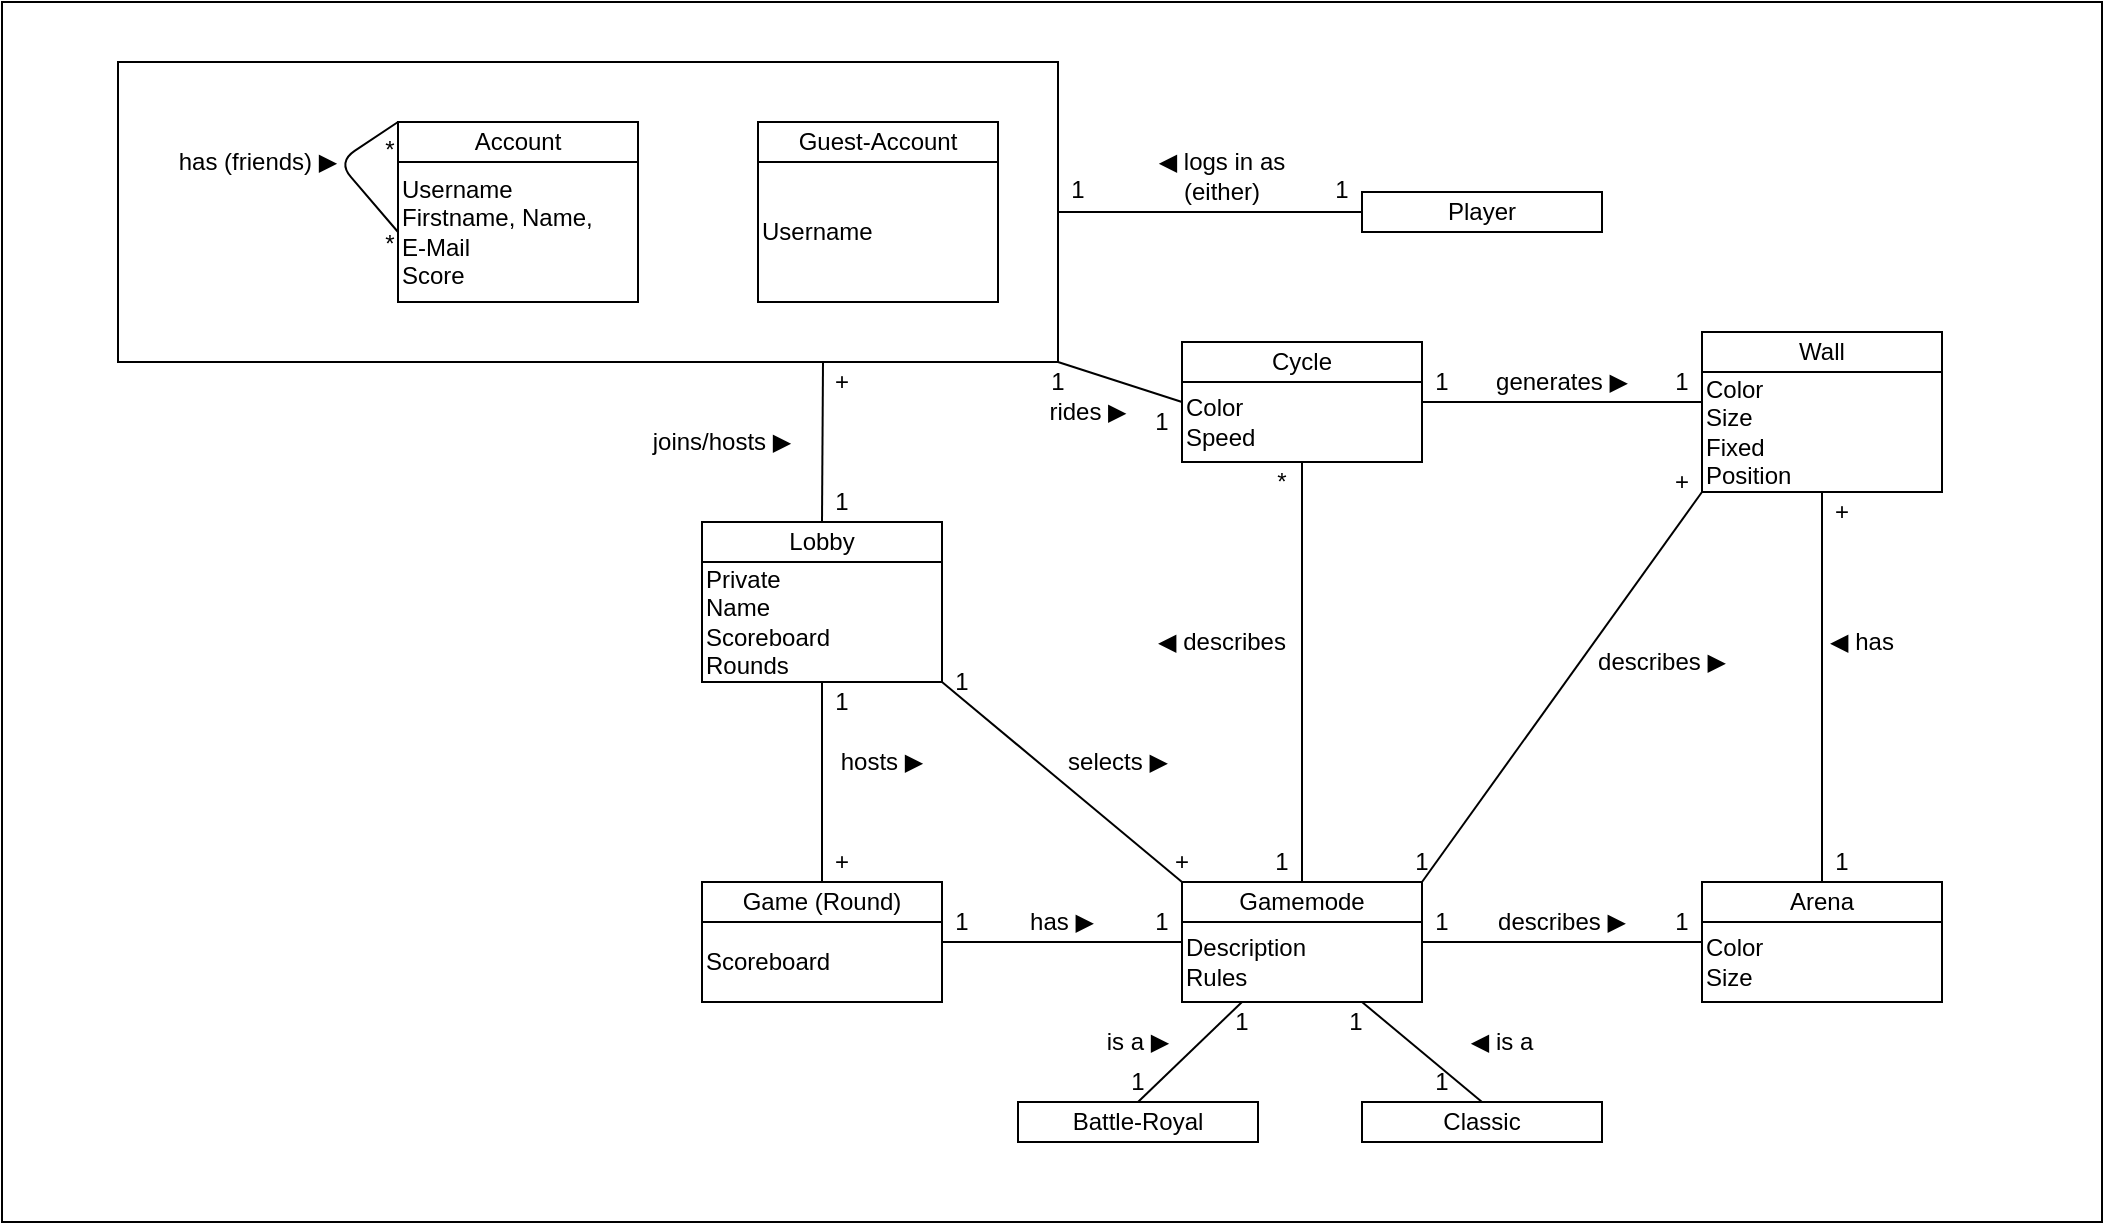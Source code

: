 <mxfile version="12.9.7" type="device"><diagram id="cNQ3ZZWRNFYJy2N6uu3y" name="Page-1"><mxGraphModel dx="2946" dy="745" grid="1" gridSize="10" guides="1" tooltips="1" connect="1" arrows="1" fold="1" page="1" pageScale="1" pageWidth="827" pageHeight="1169" math="0" shadow="0"><root><mxCell id="0"/><mxCell id="1" parent="0"/><mxCell id="5IUSV-WLGbgh2kZeh17x-128" value="" style="rounded=0;whiteSpace=wrap;html=1;" vertex="1" parent="1"><mxGeometry x="-1090" y="20" width="1050" height="610" as="geometry"/></mxCell><mxCell id="5IUSV-WLGbgh2kZeh17x-101" value="" style="rounded=0;whiteSpace=wrap;html=1;" vertex="1" parent="1"><mxGeometry x="-1032" y="50" width="470" height="150" as="geometry"/></mxCell><mxCell id="5IUSV-WLGbgh2kZeh17x-2" value="&lt;div align=&quot;center&quot;&gt;&lt;br&gt;&lt;/div&gt;" style="rounded=0;whiteSpace=wrap;html=1;" vertex="1" parent="1"><mxGeometry x="-892" y="80" width="120" height="90" as="geometry"/></mxCell><mxCell id="5IUSV-WLGbgh2kZeh17x-3" value="Account" style="rounded=0;whiteSpace=wrap;html=1;" vertex="1" parent="1"><mxGeometry x="-892" y="80" width="120" height="20" as="geometry"/></mxCell><mxCell id="5IUSV-WLGbgh2kZeh17x-4" value="" style="rounded=0;whiteSpace=wrap;html=1;" vertex="1" parent="1"><mxGeometry x="-740" y="460" width="120" height="60" as="geometry"/></mxCell><mxCell id="5IUSV-WLGbgh2kZeh17x-5" value="Game (Round)" style="rounded=0;whiteSpace=wrap;html=1;" vertex="1" parent="1"><mxGeometry x="-740" y="460" width="120" height="20" as="geometry"/></mxCell><mxCell id="5IUSV-WLGbgh2kZeh17x-6" value="" style="rounded=0;whiteSpace=wrap;html=1;" vertex="1" parent="1"><mxGeometry x="-500" y="460" width="120" height="60" as="geometry"/></mxCell><mxCell id="5IUSV-WLGbgh2kZeh17x-7" value="Gamemode" style="rounded=0;whiteSpace=wrap;html=1;" vertex="1" parent="1"><mxGeometry x="-500" y="460" width="120" height="20" as="geometry"/></mxCell><mxCell id="5IUSV-WLGbgh2kZeh17x-8" value="" style="rounded=0;whiteSpace=wrap;html=1;" vertex="1" parent="1"><mxGeometry x="-740" y="280" width="120" height="80" as="geometry"/></mxCell><mxCell id="5IUSV-WLGbgh2kZeh17x-9" value="Lobby" style="rounded=0;whiteSpace=wrap;html=1;" vertex="1" parent="1"><mxGeometry x="-740" y="280" width="120" height="20" as="geometry"/></mxCell><mxCell id="5IUSV-WLGbgh2kZeh17x-10" value="&lt;div&gt;Username&lt;/div&gt;&lt;div&gt;Firstname, Name,&lt;/div&gt;&lt;div&gt;E-Mail&lt;br&gt;&lt;/div&gt;&lt;div&gt;Score&lt;br&gt;&lt;/div&gt;" style="text;html=1;strokeColor=none;fillColor=none;align=left;verticalAlign=middle;whiteSpace=wrap;rounded=0;" vertex="1" parent="1"><mxGeometry x="-892" y="100" width="120" height="70" as="geometry"/></mxCell><mxCell id="5IUSV-WLGbgh2kZeh17x-14" value="+" style="text;html=1;strokeColor=none;fillColor=none;align=center;verticalAlign=middle;whiteSpace=wrap;rounded=0;" vertex="1" parent="1"><mxGeometry x="-690" y="200" width="40" height="20" as="geometry"/></mxCell><mxCell id="5IUSV-WLGbgh2kZeh17x-15" value="1" style="text;html=1;strokeColor=none;fillColor=none;align=center;verticalAlign=middle;whiteSpace=wrap;rounded=0;" vertex="1" parent="1"><mxGeometry x="-690" y="260" width="40" height="20" as="geometry"/></mxCell><mxCell id="5IUSV-WLGbgh2kZeh17x-16" value="joins/hosts ▶" style="text;html=1;strokeColor=none;fillColor=none;align=center;verticalAlign=middle;whiteSpace=wrap;rounded=0;" vertex="1" parent="1"><mxGeometry x="-770" y="230" width="80" height="20" as="geometry"/></mxCell><mxCell id="5IUSV-WLGbgh2kZeh17x-17" value="" style="endArrow=none;html=1;entryX=0.25;entryY=0;entryDx=0;entryDy=0;exitX=0.25;exitY=1;exitDx=0;exitDy=0;" edge="1" parent="1" source="5IUSV-WLGbgh2kZeh17x-19" target="5IUSV-WLGbgh2kZeh17x-18"><mxGeometry width="50" height="50" relative="1" as="geometry"><mxPoint x="-680.48" y="460" as="sourcePoint"/><mxPoint x="-680.48" y="340" as="targetPoint"/></mxGeometry></mxCell><mxCell id="5IUSV-WLGbgh2kZeh17x-18" value="1" style="text;html=1;strokeColor=none;fillColor=none;align=center;verticalAlign=middle;whiteSpace=wrap;rounded=0;" vertex="1" parent="1"><mxGeometry x="-690" y="360" width="40" height="20" as="geometry"/></mxCell><mxCell id="5IUSV-WLGbgh2kZeh17x-19" value="+" style="text;html=1;strokeColor=none;fillColor=none;align=center;verticalAlign=middle;whiteSpace=wrap;rounded=0;" vertex="1" parent="1"><mxGeometry x="-690" y="440" width="40" height="20" as="geometry"/></mxCell><mxCell id="5IUSV-WLGbgh2kZeh17x-20" value="hosts ▶" style="text;html=1;strokeColor=none;fillColor=none;align=center;verticalAlign=middle;whiteSpace=wrap;rounded=0;" vertex="1" parent="1"><mxGeometry x="-680" y="390" width="60" height="20" as="geometry"/></mxCell><mxCell id="5IUSV-WLGbgh2kZeh17x-21" value="" style="endArrow=none;html=1;exitX=1;exitY=0.5;exitDx=0;exitDy=0;entryX=0;entryY=0.5;entryDx=0;entryDy=0;" edge="1" parent="1" source="5IUSV-WLGbgh2kZeh17x-4" target="5IUSV-WLGbgh2kZeh17x-6"><mxGeometry width="50" height="50" relative="1" as="geometry"><mxPoint x="-480" y="400" as="sourcePoint"/><mxPoint x="-430" y="350" as="targetPoint"/></mxGeometry></mxCell><mxCell id="5IUSV-WLGbgh2kZeh17x-22" value="1" style="text;html=1;strokeColor=none;fillColor=none;align=center;verticalAlign=middle;whiteSpace=wrap;rounded=0;" vertex="1" parent="1"><mxGeometry x="-630" y="470" width="40" height="20" as="geometry"/></mxCell><mxCell id="5IUSV-WLGbgh2kZeh17x-23" value="1" style="text;html=1;strokeColor=none;fillColor=none;align=center;verticalAlign=middle;whiteSpace=wrap;rounded=0;" vertex="1" parent="1"><mxGeometry x="-530" y="470" width="40" height="20" as="geometry"/></mxCell><mxCell id="5IUSV-WLGbgh2kZeh17x-24" value="has ▶" style="text;html=1;strokeColor=none;fillColor=none;align=center;verticalAlign=middle;whiteSpace=wrap;rounded=0;" vertex="1" parent="1"><mxGeometry x="-590" y="470" width="60" height="20" as="geometry"/></mxCell><mxCell id="5IUSV-WLGbgh2kZeh17x-25" value="" style="rounded=0;whiteSpace=wrap;html=1;" vertex="1" parent="1"><mxGeometry x="-500" y="190" width="120" height="60" as="geometry"/></mxCell><mxCell id="5IUSV-WLGbgh2kZeh17x-26" value="Cycle" style="rounded=0;whiteSpace=wrap;html=1;" vertex="1" parent="1"><mxGeometry x="-500" y="190" width="120" height="20" as="geometry"/></mxCell><mxCell id="5IUSV-WLGbgh2kZeh17x-28" value="1" style="text;html=1;strokeColor=none;fillColor=none;align=center;verticalAlign=middle;whiteSpace=wrap;rounded=0;" vertex="1" parent="1"><mxGeometry x="-582" y="200" width="40" height="20" as="geometry"/></mxCell><mxCell id="5IUSV-WLGbgh2kZeh17x-29" value="1" style="text;html=1;strokeColor=none;fillColor=none;align=center;verticalAlign=middle;whiteSpace=wrap;rounded=0;" vertex="1" parent="1"><mxGeometry x="-530" y="220" width="40" height="20" as="geometry"/></mxCell><mxCell id="5IUSV-WLGbgh2kZeh17x-30" value="rides ▶" style="text;html=1;strokeColor=none;fillColor=none;align=center;verticalAlign=middle;whiteSpace=wrap;rounded=0;" vertex="1" parent="1"><mxGeometry x="-577" y="215" width="60" height="20" as="geometry"/></mxCell><mxCell id="5IUSV-WLGbgh2kZeh17x-31" value="&lt;div&gt;Color&lt;/div&gt;Speed" style="text;html=1;strokeColor=none;fillColor=none;align=left;verticalAlign=middle;whiteSpace=wrap;rounded=0;" vertex="1" parent="1"><mxGeometry x="-500" y="210" width="120" height="40" as="geometry"/></mxCell><mxCell id="5IUSV-WLGbgh2kZeh17x-32" value="&lt;div&gt;Private&lt;br&gt;&lt;/div&gt;&lt;div&gt;Name&lt;/div&gt;&lt;div&gt;Scoreboard&lt;/div&gt;&lt;div&gt;Rounds&lt;br&gt;&lt;/div&gt;" style="text;html=1;strokeColor=none;fillColor=none;align=left;verticalAlign=middle;whiteSpace=wrap;rounded=0;" vertex="1" parent="1"><mxGeometry x="-740" y="300" width="120" height="60" as="geometry"/></mxCell><mxCell id="5IUSV-WLGbgh2kZeh17x-33" value="&lt;div&gt;Description&lt;/div&gt;Rules" style="text;html=1;strokeColor=none;fillColor=none;align=left;verticalAlign=middle;whiteSpace=wrap;rounded=0;" vertex="1" parent="1"><mxGeometry x="-500" y="480" width="120" height="40" as="geometry"/></mxCell><mxCell id="5IUSV-WLGbgh2kZeh17x-34" value="Scoreboard" style="text;html=1;strokeColor=none;fillColor=none;align=left;verticalAlign=middle;whiteSpace=wrap;rounded=0;" vertex="1" parent="1"><mxGeometry x="-740" y="480" width="120" height="40" as="geometry"/></mxCell><mxCell id="5IUSV-WLGbgh2kZeh17x-37" value="" style="rounded=0;whiteSpace=wrap;html=1;" vertex="1" parent="1"><mxGeometry x="-240" y="460" width="120" height="60" as="geometry"/></mxCell><mxCell id="5IUSV-WLGbgh2kZeh17x-38" value="Arena" style="rounded=0;whiteSpace=wrap;html=1;" vertex="1" parent="1"><mxGeometry x="-240" y="460" width="120" height="20" as="geometry"/></mxCell><mxCell id="5IUSV-WLGbgh2kZeh17x-39" value="" style="endArrow=none;html=1;exitX=0.25;exitY=1;exitDx=0;exitDy=0;entryX=0.75;entryY=1;entryDx=0;entryDy=0;" edge="1" parent="1" source="5IUSV-WLGbgh2kZeh17x-40" target="5IUSV-WLGbgh2kZeh17x-41"><mxGeometry width="50" height="50" relative="1" as="geometry"><mxPoint x="-380" y="490" as="sourcePoint"/><mxPoint x="-260" y="490" as="targetPoint"/></mxGeometry></mxCell><mxCell id="5IUSV-WLGbgh2kZeh17x-40" value="1" style="text;html=1;strokeColor=none;fillColor=none;align=center;verticalAlign=middle;whiteSpace=wrap;rounded=0;" vertex="1" parent="1"><mxGeometry x="-390" y="470" width="40" height="20" as="geometry"/></mxCell><mxCell id="5IUSV-WLGbgh2kZeh17x-41" value="1" style="text;html=1;strokeColor=none;fillColor=none;align=center;verticalAlign=middle;whiteSpace=wrap;rounded=0;" vertex="1" parent="1"><mxGeometry x="-270" y="470" width="40" height="20" as="geometry"/></mxCell><mxCell id="5IUSV-WLGbgh2kZeh17x-42" value="describes ▶" style="text;html=1;strokeColor=none;fillColor=none;align=center;verticalAlign=middle;whiteSpace=wrap;rounded=0;" vertex="1" parent="1"><mxGeometry x="-350" y="470" width="80" height="20" as="geometry"/></mxCell><mxCell id="5IUSV-WLGbgh2kZeh17x-43" value="" style="rounded=0;whiteSpace=wrap;html=1;" vertex="1" parent="1"><mxGeometry x="-240" y="185" width="120" height="80" as="geometry"/></mxCell><mxCell id="5IUSV-WLGbgh2kZeh17x-44" value="Wall" style="rounded=0;whiteSpace=wrap;html=1;" vertex="1" parent="1"><mxGeometry x="-240" y="185" width="120" height="20" as="geometry"/></mxCell><mxCell id="5IUSV-WLGbgh2kZeh17x-45" value="&lt;div&gt;Color&lt;/div&gt;&lt;div&gt;Size&lt;/div&gt;&lt;div&gt;Fixed&lt;/div&gt;&lt;div&gt;Position&lt;br&gt;&lt;/div&gt;" style="text;html=1;strokeColor=none;fillColor=none;align=left;verticalAlign=middle;whiteSpace=wrap;rounded=0;" vertex="1" parent="1"><mxGeometry x="-240" y="205" width="120" height="60" as="geometry"/></mxCell><mxCell id="5IUSV-WLGbgh2kZeh17x-46" value="" style="endArrow=none;html=1;exitX=1;exitY=0.25;exitDx=0;exitDy=0;entryX=0;entryY=0.25;entryDx=0;entryDy=0;" edge="1" parent="1" source="5IUSV-WLGbgh2kZeh17x-31" target="5IUSV-WLGbgh2kZeh17x-45"><mxGeometry width="50" height="50" relative="1" as="geometry"><mxPoint x="-330" y="360" as="sourcePoint"/><mxPoint x="-280" y="310" as="targetPoint"/></mxGeometry></mxCell><mxCell id="5IUSV-WLGbgh2kZeh17x-47" value="" style="endArrow=none;html=1;exitX=0.5;exitY=0;exitDx=0;exitDy=0;entryX=0.5;entryY=1;entryDx=0;entryDy=0;" edge="1" parent="1" source="5IUSV-WLGbgh2kZeh17x-38" target="5IUSV-WLGbgh2kZeh17x-45"><mxGeometry width="50" height="50" relative="1" as="geometry"><mxPoint x="-370" y="230" as="sourcePoint"/><mxPoint x="-230" y="230" as="targetPoint"/></mxGeometry></mxCell><mxCell id="5IUSV-WLGbgh2kZeh17x-48" value="1" style="text;html=1;strokeColor=none;fillColor=none;align=center;verticalAlign=middle;whiteSpace=wrap;rounded=0;" vertex="1" parent="1"><mxGeometry x="-390" y="200" width="40" height="20" as="geometry"/></mxCell><mxCell id="5IUSV-WLGbgh2kZeh17x-49" value="1" style="text;html=1;strokeColor=none;fillColor=none;align=center;verticalAlign=middle;whiteSpace=wrap;rounded=0;" vertex="1" parent="1"><mxGeometry x="-270" y="200" width="40" height="20" as="geometry"/></mxCell><mxCell id="5IUSV-WLGbgh2kZeh17x-50" value="1" style="text;html=1;strokeColor=none;fillColor=none;align=center;verticalAlign=middle;whiteSpace=wrap;rounded=0;" vertex="1" parent="1"><mxGeometry x="-190" y="440" width="40" height="20" as="geometry"/></mxCell><mxCell id="5IUSV-WLGbgh2kZeh17x-51" value="+" style="text;html=1;strokeColor=none;fillColor=none;align=center;verticalAlign=middle;whiteSpace=wrap;rounded=0;" vertex="1" parent="1"><mxGeometry x="-190" y="265" width="40" height="20" as="geometry"/></mxCell><mxCell id="5IUSV-WLGbgh2kZeh17x-52" value="generates ▶" style="text;html=1;strokeColor=none;fillColor=none;align=center;verticalAlign=middle;whiteSpace=wrap;rounded=0;" vertex="1" parent="1"><mxGeometry x="-350" y="200" width="80" height="20" as="geometry"/></mxCell><mxCell id="5IUSV-WLGbgh2kZeh17x-53" value="◀ has" style="text;html=1;strokeColor=none;fillColor=none;align=center;verticalAlign=middle;whiteSpace=wrap;rounded=0;" vertex="1" parent="1"><mxGeometry x="-200" y="330" width="80" height="20" as="geometry"/></mxCell><mxCell id="5IUSV-WLGbgh2kZeh17x-54" value="" style="endArrow=none;html=1;exitX=1;exitY=0;exitDx=0;exitDy=0;entryX=0;entryY=1;entryDx=0;entryDy=0;" edge="1" parent="1" source="5IUSV-WLGbgh2kZeh17x-7" target="5IUSV-WLGbgh2kZeh17x-45"><mxGeometry width="50" height="50" relative="1" as="geometry"><mxPoint x="-390" y="450" as="sourcePoint"/><mxPoint x="-340" y="400" as="targetPoint"/></mxGeometry></mxCell><mxCell id="5IUSV-WLGbgh2kZeh17x-55" value="1" style="text;html=1;strokeColor=none;fillColor=none;align=center;verticalAlign=middle;whiteSpace=wrap;rounded=0;" vertex="1" parent="1"><mxGeometry x="-400" y="440" width="40" height="20" as="geometry"/></mxCell><mxCell id="5IUSV-WLGbgh2kZeh17x-56" value="+" style="text;html=1;strokeColor=none;fillColor=none;align=center;verticalAlign=middle;whiteSpace=wrap;rounded=0;" vertex="1" parent="1"><mxGeometry x="-270" y="250" width="40" height="20" as="geometry"/></mxCell><mxCell id="5IUSV-WLGbgh2kZeh17x-57" value="describes ▶" style="text;html=1;strokeColor=none;fillColor=none;align=center;verticalAlign=middle;whiteSpace=wrap;rounded=0;" vertex="1" parent="1"><mxGeometry x="-300" y="340" width="80" height="20" as="geometry"/></mxCell><mxCell id="5IUSV-WLGbgh2kZeh17x-58" value="&lt;div&gt;Color&lt;/div&gt;Size" style="text;html=1;strokeColor=none;fillColor=none;align=left;verticalAlign=middle;whiteSpace=wrap;rounded=0;" vertex="1" parent="1"><mxGeometry x="-240" y="480" width="120" height="40" as="geometry"/></mxCell><mxCell id="5IUSV-WLGbgh2kZeh17x-70" value="" style="endArrow=none;html=1;entryX=0.5;entryY=1;entryDx=0;entryDy=0;exitX=0.5;exitY=0;exitDx=0;exitDy=0;" edge="1" parent="1" source="5IUSV-WLGbgh2kZeh17x-73" target="5IUSV-WLGbgh2kZeh17x-31"><mxGeometry width="50" height="50" relative="1" as="geometry"><mxPoint x="-500" y="390" as="sourcePoint"/><mxPoint x="-450" y="340" as="targetPoint"/></mxGeometry></mxCell><mxCell id="5IUSV-WLGbgh2kZeh17x-71" value="◀ describes" style="text;html=1;strokeColor=none;fillColor=none;align=center;verticalAlign=middle;whiteSpace=wrap;rounded=0;" vertex="1" parent="1"><mxGeometry x="-520" y="330" width="80" height="20" as="geometry"/></mxCell><mxCell id="5IUSV-WLGbgh2kZeh17x-72" value="1" style="text;html=1;strokeColor=none;fillColor=none;align=center;verticalAlign=middle;whiteSpace=wrap;rounded=0;" vertex="1" parent="1"><mxGeometry x="-470" y="440" width="40" height="20" as="geometry"/></mxCell><mxCell id="5IUSV-WLGbgh2kZeh17x-73" value="*" style="text;html=1;strokeColor=none;fillColor=none;align=center;verticalAlign=middle;whiteSpace=wrap;rounded=0;" vertex="1" parent="1"><mxGeometry x="-470" y="250" width="40" height="20" as="geometry"/></mxCell><mxCell id="5IUSV-WLGbgh2kZeh17x-74" value="" style="endArrow=none;html=1;entryX=0.5;entryY=1;entryDx=0;entryDy=0;exitX=0.5;exitY=0;exitDx=0;exitDy=0;" edge="1" parent="1" source="5IUSV-WLGbgh2kZeh17x-7" target="5IUSV-WLGbgh2kZeh17x-31"><mxGeometry width="50" height="50" relative="1" as="geometry"><mxPoint x="-440" y="460" as="sourcePoint"/><mxPoint x="-440" y="250" as="targetPoint"/></mxGeometry></mxCell><mxCell id="5IUSV-WLGbgh2kZeh17x-90" value="Player" style="rounded=0;whiteSpace=wrap;html=1;" vertex="1" parent="1"><mxGeometry x="-410" y="115" width="120" height="20" as="geometry"/></mxCell><mxCell id="5IUSV-WLGbgh2kZeh17x-92" value="*" style="text;html=1;strokeColor=none;fillColor=none;align=center;verticalAlign=middle;whiteSpace=wrap;rounded=0;" vertex="1" parent="1"><mxGeometry x="-916" y="84" width="40" height="20" as="geometry"/></mxCell><mxCell id="5IUSV-WLGbgh2kZeh17x-95" value="*" style="text;html=1;strokeColor=none;fillColor=none;align=center;verticalAlign=middle;whiteSpace=wrap;rounded=0;" vertex="1" parent="1"><mxGeometry x="-918" y="131" width="44" height="20" as="geometry"/></mxCell><mxCell id="5IUSV-WLGbgh2kZeh17x-96" value="" style="endArrow=none;html=1;entryX=0;entryY=0.5;entryDx=0;entryDy=0;exitX=0;exitY=0;exitDx=0;exitDy=0;" edge="1" parent="1" source="5IUSV-WLGbgh2kZeh17x-3" target="5IUSV-WLGbgh2kZeh17x-10"><mxGeometry width="50" height="50" relative="1" as="geometry"><mxPoint x="-1052" y="10" as="sourcePoint"/><mxPoint x="-1098" y="-69.75" as="targetPoint"/><Array as="points"><mxPoint x="-922" y="100"/></Array></mxGeometry></mxCell><mxCell id="5IUSV-WLGbgh2kZeh17x-97" value="has (friends) ▶" style="text;html=1;strokeColor=none;fillColor=none;align=center;verticalAlign=middle;whiteSpace=wrap;rounded=0;" vertex="1" parent="1"><mxGeometry x="-1022" y="90" width="120" height="20" as="geometry"/></mxCell><mxCell id="5IUSV-WLGbgh2kZeh17x-98" value="&lt;div align=&quot;center&quot;&gt;&lt;br&gt;&lt;/div&gt;" style="rounded=0;whiteSpace=wrap;html=1;" vertex="1" parent="1"><mxGeometry x="-712" y="80" width="120" height="90" as="geometry"/></mxCell><mxCell id="5IUSV-WLGbgh2kZeh17x-99" value="Guest-Account" style="rounded=0;whiteSpace=wrap;html=1;" vertex="1" parent="1"><mxGeometry x="-712" y="80" width="120" height="20" as="geometry"/></mxCell><mxCell id="5IUSV-WLGbgh2kZeh17x-100" value="Username" style="text;html=1;strokeColor=none;fillColor=none;align=left;verticalAlign=middle;whiteSpace=wrap;rounded=0;" vertex="1" parent="1"><mxGeometry x="-712" y="100" width="120" height="70" as="geometry"/></mxCell><mxCell id="5IUSV-WLGbgh2kZeh17x-102" value="" style="endArrow=none;html=1;exitX=0.25;exitY=1;exitDx=0;exitDy=0;entryX=0.75;entryY=1;entryDx=0;entryDy=0;" edge="1" parent="1" target="5IUSV-WLGbgh2kZeh17x-101"><mxGeometry width="50" height="50" relative="1" as="geometry"><mxPoint x="-680" y="280" as="sourcePoint"/><mxPoint x="-677" y="200" as="targetPoint"/></mxGeometry></mxCell><mxCell id="5IUSV-WLGbgh2kZeh17x-103" value="" style="endArrow=none;html=1;exitX=0.5;exitY=0;exitDx=0;exitDy=0;entryX=0;entryY=0.25;entryDx=0;entryDy=0;" edge="1" parent="1" source="5IUSV-WLGbgh2kZeh17x-28" target="5IUSV-WLGbgh2kZeh17x-31"><mxGeometry width="50" height="50" relative="1" as="geometry"><mxPoint x="-550" y="180" as="sourcePoint"/><mxPoint x="-500" y="130" as="targetPoint"/></mxGeometry></mxCell><mxCell id="5IUSV-WLGbgh2kZeh17x-104" value="" style="endArrow=none;html=1;entryX=0;entryY=0.5;entryDx=0;entryDy=0;exitX=1;exitY=0.5;exitDx=0;exitDy=0;" edge="1" parent="1" source="5IUSV-WLGbgh2kZeh17x-101"><mxGeometry width="50" height="50" relative="1" as="geometry"><mxPoint x="-520" y="130" as="sourcePoint"/><mxPoint x="-410" y="125" as="targetPoint"/></mxGeometry></mxCell><mxCell id="5IUSV-WLGbgh2kZeh17x-105" value="1" style="text;html=1;strokeColor=none;fillColor=none;align=center;verticalAlign=middle;whiteSpace=wrap;rounded=0;" vertex="1" parent="1"><mxGeometry x="-572" y="104" width="40" height="20" as="geometry"/></mxCell><mxCell id="5IUSV-WLGbgh2kZeh17x-106" value="1" style="text;html=1;strokeColor=none;fillColor=none;align=center;verticalAlign=middle;whiteSpace=wrap;rounded=0;" vertex="1" parent="1"><mxGeometry x="-440" y="104" width="40" height="20" as="geometry"/></mxCell><mxCell id="5IUSV-WLGbgh2kZeh17x-108" value="&lt;div&gt;◀ logs in as&lt;/div&gt;&lt;div&gt;(either)&lt;br&gt;&lt;/div&gt;" style="text;html=1;strokeColor=none;fillColor=none;align=center;verticalAlign=middle;whiteSpace=wrap;rounded=0;" vertex="1" parent="1"><mxGeometry x="-520" y="90" width="80" height="34" as="geometry"/></mxCell><mxCell id="5IUSV-WLGbgh2kZeh17x-110" value="Classic" style="rounded=0;whiteSpace=wrap;html=1;" vertex="1" parent="1"><mxGeometry x="-410" y="570" width="120" height="20" as="geometry"/></mxCell><mxCell id="5IUSV-WLGbgh2kZeh17x-113" value="Battle-Royal" style="rounded=0;whiteSpace=wrap;html=1;" vertex="1" parent="1"><mxGeometry x="-582" y="570" width="120" height="20" as="geometry"/></mxCell><mxCell id="5IUSV-WLGbgh2kZeh17x-114" value="" style="endArrow=none;html=1;entryX=0.25;entryY=1;entryDx=0;entryDy=0;exitX=0.5;exitY=0;exitDx=0;exitDy=0;" edge="1" parent="1" source="5IUSV-WLGbgh2kZeh17x-113" target="5IUSV-WLGbgh2kZeh17x-33"><mxGeometry width="50" height="50" relative="1" as="geometry"><mxPoint x="-530" y="580" as="sourcePoint"/><mxPoint x="-480" y="530" as="targetPoint"/></mxGeometry></mxCell><mxCell id="5IUSV-WLGbgh2kZeh17x-115" value="" style="endArrow=none;html=1;entryX=0.75;entryY=1;entryDx=0;entryDy=0;exitX=0.5;exitY=0;exitDx=0;exitDy=0;" edge="1" parent="1" source="5IUSV-WLGbgh2kZeh17x-110" target="5IUSV-WLGbgh2kZeh17x-33"><mxGeometry width="50" height="50" relative="1" as="geometry"><mxPoint x="-360" y="560" as="sourcePoint"/><mxPoint x="-300" y="540" as="targetPoint"/></mxGeometry></mxCell><mxCell id="5IUSV-WLGbgh2kZeh17x-116" value="is a ▶" style="text;html=1;strokeColor=none;fillColor=none;align=center;verticalAlign=middle;whiteSpace=wrap;rounded=0;" vertex="1" parent="1"><mxGeometry x="-552" y="530" width="60" height="20" as="geometry"/></mxCell><mxCell id="5IUSV-WLGbgh2kZeh17x-117" value="◀ is a" style="text;html=1;strokeColor=none;fillColor=none;align=center;verticalAlign=middle;whiteSpace=wrap;rounded=0;" vertex="1" parent="1"><mxGeometry x="-380" y="530" width="80" height="20" as="geometry"/></mxCell><mxCell id="5IUSV-WLGbgh2kZeh17x-118" value="1" style="text;html=1;strokeColor=none;fillColor=none;align=center;verticalAlign=middle;whiteSpace=wrap;rounded=0;" vertex="1" parent="1"><mxGeometry x="-542" y="550" width="40" height="20" as="geometry"/></mxCell><mxCell id="5IUSV-WLGbgh2kZeh17x-119" value="1" style="text;html=1;strokeColor=none;fillColor=none;align=center;verticalAlign=middle;whiteSpace=wrap;rounded=0;" vertex="1" parent="1"><mxGeometry x="-433.5" y="520" width="40" height="20" as="geometry"/></mxCell><mxCell id="5IUSV-WLGbgh2kZeh17x-120" value="1" style="text;html=1;strokeColor=none;fillColor=none;align=center;verticalAlign=middle;whiteSpace=wrap;rounded=0;" vertex="1" parent="1"><mxGeometry x="-390" y="550" width="40" height="20" as="geometry"/></mxCell><mxCell id="5IUSV-WLGbgh2kZeh17x-121" value="1" style="text;html=1;strokeColor=none;fillColor=none;align=center;verticalAlign=middle;whiteSpace=wrap;rounded=0;" vertex="1" parent="1"><mxGeometry x="-490" y="520" width="40" height="20" as="geometry"/></mxCell><mxCell id="5IUSV-WLGbgh2kZeh17x-123" value="" style="endArrow=none;html=1;entryX=1;entryY=1;entryDx=0;entryDy=0;exitX=0;exitY=0;exitDx=0;exitDy=0;" edge="1" parent="1" source="5IUSV-WLGbgh2kZeh17x-7" target="5IUSV-WLGbgh2kZeh17x-32"><mxGeometry width="50" height="50" relative="1" as="geometry"><mxPoint x="-570" y="430" as="sourcePoint"/><mxPoint x="-520" y="380" as="targetPoint"/></mxGeometry></mxCell><mxCell id="5IUSV-WLGbgh2kZeh17x-125" value="selects ▶" style="text;html=1;strokeColor=none;fillColor=none;align=center;verticalAlign=middle;whiteSpace=wrap;rounded=0;" vertex="1" parent="1"><mxGeometry x="-562" y="390" width="60" height="20" as="geometry"/></mxCell><mxCell id="5IUSV-WLGbgh2kZeh17x-126" value="1" style="text;html=1;strokeColor=none;fillColor=none;align=center;verticalAlign=middle;whiteSpace=wrap;rounded=0;" vertex="1" parent="1"><mxGeometry x="-630" y="350" width="40" height="20" as="geometry"/></mxCell><mxCell id="5IUSV-WLGbgh2kZeh17x-127" value="+" style="text;html=1;strokeColor=none;fillColor=none;align=center;verticalAlign=middle;whiteSpace=wrap;rounded=0;" vertex="1" parent="1"><mxGeometry x="-520" y="440" width="40" height="20" as="geometry"/></mxCell></root></mxGraphModel></diagram></mxfile>